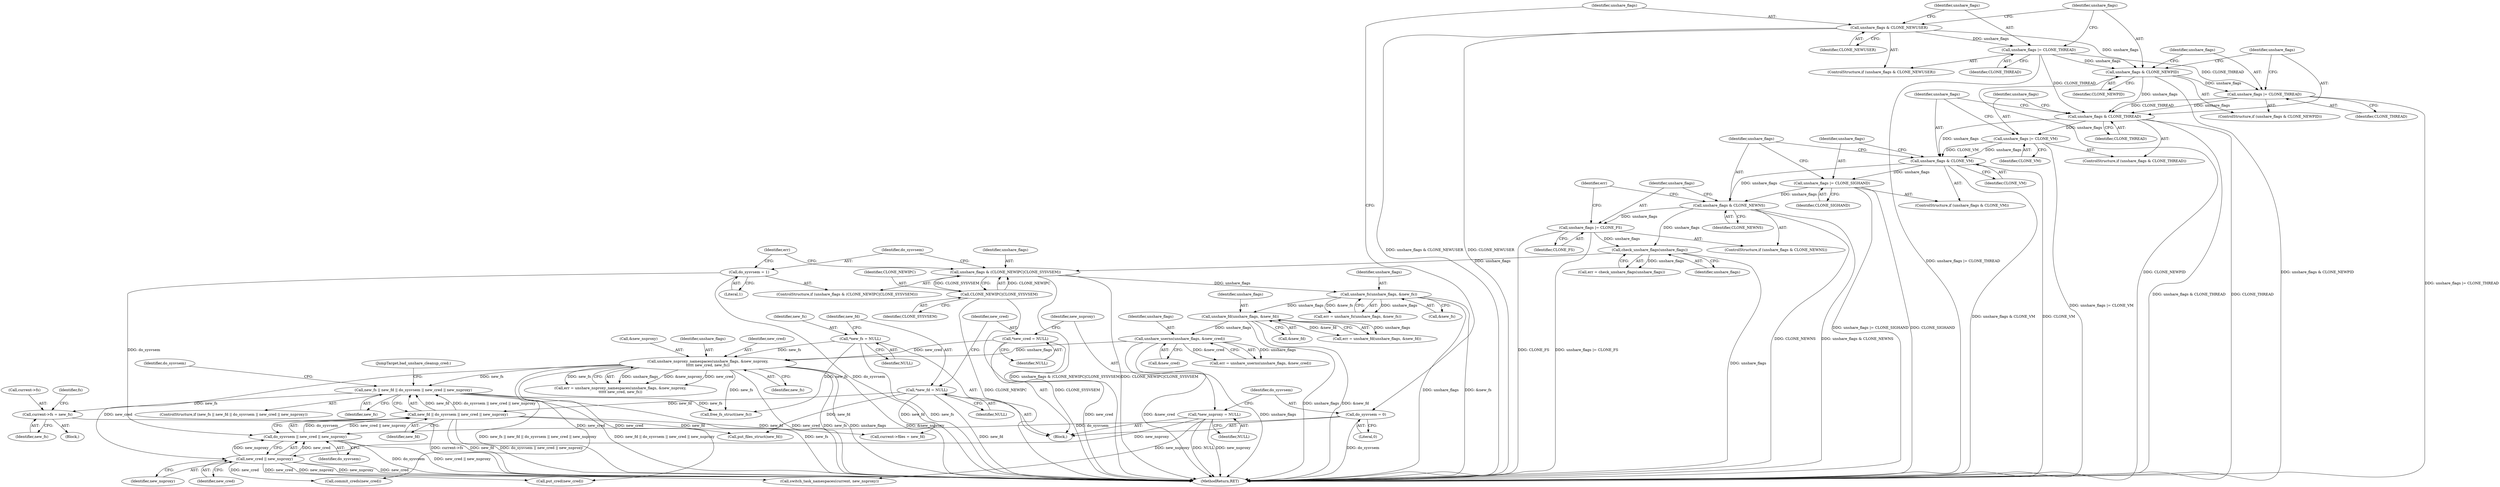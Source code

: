 digraph "0_linux_e66eded8309ebf679d3d3c1f5820d1f2ca332c71@pointer" {
"1000261" [label="(Call,current->fs = new_fs)"];
"1000226" [label="(Call,new_fs || new_fd || do_sysvsem || new_cred || new_nsproxy)"];
"1000216" [label="(Call,unshare_nsproxy_namespaces(unshare_flags, &new_nsproxy,\n\t\t\t\t\t new_cred, new_fs))"];
"1000207" [label="(Call,unshare_userns(unshare_flags, &new_cred))"];
"1000198" [label="(Call,unshare_fd(unshare_flags, &new_fd))"];
"1000189" [label="(Call,unshare_fs(unshare_flags, &new_fs))"];
"1000179" [label="(Call,unshare_flags & (CLONE_NEWIPC|CLONE_SYSVSEM))"];
"1000173" [label="(Call,check_unshare_flags(unshare_flags))"];
"1000168" [label="(Call,unshare_flags |= CLONE_FS)"];
"1000165" [label="(Call,unshare_flags & CLONE_NEWNS)"];
"1000158" [label="(Call,unshare_flags & CLONE_VM)"];
"1000151" [label="(Call,unshare_flags & CLONE_THREAD)"];
"1000147" [label="(Call,unshare_flags |= CLONE_THREAD)"];
"1000144" [label="(Call,unshare_flags & CLONE_NEWPID)"];
"1000140" [label="(Call,unshare_flags |= CLONE_THREAD)"];
"1000137" [label="(Call,unshare_flags & CLONE_NEWUSER)"];
"1000154" [label="(Call,unshare_flags |= CLONE_VM)"];
"1000161" [label="(Call,unshare_flags |= CLONE_SIGHAND)"];
"1000181" [label="(Call,CLONE_NEWIPC|CLONE_SYSVSEM)"];
"1000124" [label="(Call,*new_cred = NULL)"];
"1000115" [label="(Call,*new_fs = NULL)"];
"1000228" [label="(Call,new_fd || do_sysvsem || new_cred || new_nsproxy)"];
"1000120" [label="(Call,*new_fd = NULL)"];
"1000230" [label="(Call,do_sysvsem || new_cred || new_nsproxy)"];
"1000184" [label="(Call,do_sysvsem = 1)"];
"1000132" [label="(Call,do_sysvsem = 0)"];
"1000232" [label="(Call,new_cred || new_nsproxy)"];
"1000128" [label="(Call,*new_nsproxy = NULL)"];
"1000228" [label="(Call,new_fd || do_sysvsem || new_cred || new_nsproxy)"];
"1000180" [label="(Identifier,unshare_flags)"];
"1000142" [label="(Identifier,CLONE_THREAD)"];
"1000140" [label="(Call,unshare_flags |= CLONE_THREAD)"];
"1000153" [label="(Identifier,CLONE_THREAD)"];
"1000155" [label="(Identifier,unshare_flags)"];
"1000150" [label="(ControlStructure,if (unshare_flags & CLONE_THREAD))"];
"1000317" [label="(Call,put_files_struct(new_fd))"];
"1000216" [label="(Call,unshare_nsproxy_namespaces(unshare_flags, &new_nsproxy,\n\t\t\t\t\t new_cred, new_fs))"];
"1000169" [label="(Identifier,unshare_flags)"];
"1000112" [label="(Block,)"];
"1000198" [label="(Call,unshare_fd(unshare_flags, &new_fd))"];
"1000145" [label="(Identifier,unshare_flags)"];
"1000189" [label="(Call,unshare_fs(unshare_flags, &new_fs))"];
"1000217" [label="(Identifier,unshare_flags)"];
"1000166" [label="(Identifier,unshare_flags)"];
"1000181" [label="(Call,CLONE_NEWIPC|CLONE_SYSVSEM)"];
"1000121" [label="(Identifier,new_fd)"];
"1000182" [label="(Identifier,CLONE_NEWIPC)"];
"1000226" [label="(Call,new_fs || new_fd || do_sysvsem || new_cred || new_nsproxy)"];
"1000141" [label="(Identifier,unshare_flags)"];
"1000162" [label="(Identifier,unshare_flags)"];
"1000183" [label="(Identifier,CLONE_SYSVSEM)"];
"1000156" [label="(Identifier,CLONE_VM)"];
"1000163" [label="(Identifier,CLONE_SIGHAND)"];
"1000265" [label="(Identifier,new_fs)"];
"1000261" [label="(Call,current->fs = new_fs)"];
"1000312" [label="(Call,put_cred(new_cred))"];
"1000129" [label="(Identifier,new_nsproxy)"];
"1000233" [label="(Identifier,new_cred)"];
"1000147" [label="(Call,unshare_flags |= CLONE_THREAD)"];
"1000232" [label="(Call,new_cred || new_nsproxy)"];
"1000209" [label="(Call,&new_cred)"];
"1000185" [label="(Identifier,do_sysvsem)"];
"1000229" [label="(Identifier,new_fd)"];
"1000134" [label="(Literal,0)"];
"1000220" [label="(Identifier,new_cred)"];
"1000128" [label="(Call,*new_nsproxy = NULL)"];
"1000152" [label="(Identifier,unshare_flags)"];
"1000207" [label="(Call,unshare_userns(unshare_flags, &new_cred))"];
"1000126" [label="(Identifier,NULL)"];
"1000199" [label="(Identifier,unshare_flags)"];
"1000132" [label="(Call,do_sysvsem = 0)"];
"1000158" [label="(Call,unshare_flags & CLONE_VM)"];
"1000116" [label="(Identifier,new_fs)"];
"1000214" [label="(Call,err = unshare_nsproxy_namespaces(unshare_flags, &new_nsproxy,\n\t\t\t\t\t new_cred, new_fs))"];
"1000137" [label="(Call,unshare_flags & CLONE_NEWUSER)"];
"1000234" [label="(Identifier,new_nsproxy)"];
"1000269" [label="(Identifier,fs)"];
"1000191" [label="(Call,&new_fs)"];
"1000171" [label="(Call,err = check_unshare_flags(unshare_flags))"];
"1000188" [label="(Identifier,err)"];
"1000250" [label="(Block,)"];
"1000143" [label="(ControlStructure,if (unshare_flags & CLONE_NEWPID))"];
"1000262" [label="(Call,current->fs)"];
"1000327" [label="(MethodReturn,RET)"];
"1000154" [label="(Call,unshare_flags |= CLONE_VM)"];
"1000117" [label="(Identifier,NULL)"];
"1000138" [label="(Identifier,unshare_flags)"];
"1000237" [label="(Identifier,do_sysvsem)"];
"1000173" [label="(Call,check_unshare_flags(unshare_flags))"];
"1000170" [label="(Identifier,CLONE_FS)"];
"1000151" [label="(Call,unshare_flags & CLONE_THREAD)"];
"1000164" [label="(ControlStructure,if (unshare_flags & CLONE_NEWNS))"];
"1000165" [label="(Call,unshare_flags & CLONE_NEWNS)"];
"1000309" [label="(JumpTarget,bad_unshare_cleanup_cred:)"];
"1000149" [label="(Identifier,CLONE_THREAD)"];
"1000122" [label="(Identifier,NULL)"];
"1000187" [label="(Call,err = unshare_fs(unshare_flags, &new_fs))"];
"1000196" [label="(Call,err = unshare_fd(unshare_flags, &new_fd))"];
"1000225" [label="(ControlStructure,if (new_fs || new_fd || do_sysvsem || new_cred || new_nsproxy))"];
"1000304" [label="(Call,commit_creds(new_cred))"];
"1000231" [label="(Identifier,do_sysvsem)"];
"1000167" [label="(Identifier,CLONE_NEWNS)"];
"1000148" [label="(Identifier,unshare_flags)"];
"1000146" [label="(Identifier,CLONE_NEWPID)"];
"1000243" [label="(Call,switch_task_namespaces(current, new_nsproxy))"];
"1000291" [label="(Call,current->files = new_fd)"];
"1000190" [label="(Identifier,unshare_flags)"];
"1000124" [label="(Call,*new_cred = NULL)"];
"1000144" [label="(Call,unshare_flags & CLONE_NEWPID)"];
"1000157" [label="(ControlStructure,if (unshare_flags & CLONE_VM))"];
"1000200" [label="(Call,&new_fd)"];
"1000168" [label="(Call,unshare_flags |= CLONE_FS)"];
"1000115" [label="(Call,*new_fs = NULL)"];
"1000227" [label="(Identifier,new_fs)"];
"1000186" [label="(Literal,1)"];
"1000136" [label="(ControlStructure,if (unshare_flags & CLONE_NEWUSER))"];
"1000161" [label="(Call,unshare_flags |= CLONE_SIGHAND)"];
"1000160" [label="(Identifier,CLONE_VM)"];
"1000174" [label="(Identifier,unshare_flags)"];
"1000133" [label="(Identifier,do_sysvsem)"];
"1000221" [label="(Identifier,new_fs)"];
"1000230" [label="(Call,do_sysvsem || new_cred || new_nsproxy)"];
"1000184" [label="(Call,do_sysvsem = 1)"];
"1000178" [label="(ControlStructure,if (unshare_flags & (CLONE_NEWIPC|CLONE_SYSVSEM)))"];
"1000125" [label="(Identifier,new_cred)"];
"1000139" [label="(Identifier,CLONE_NEWUSER)"];
"1000120" [label="(Call,*new_fd = NULL)"];
"1000322" [label="(Call,free_fs_struct(new_fs))"];
"1000130" [label="(Identifier,NULL)"];
"1000159" [label="(Identifier,unshare_flags)"];
"1000208" [label="(Identifier,unshare_flags)"];
"1000218" [label="(Call,&new_nsproxy)"];
"1000179" [label="(Call,unshare_flags & (CLONE_NEWIPC|CLONE_SYSVSEM))"];
"1000205" [label="(Call,err = unshare_userns(unshare_flags, &new_cred))"];
"1000172" [label="(Identifier,err)"];
"1000261" -> "1000250"  [label="AST: "];
"1000261" -> "1000265"  [label="CFG: "];
"1000262" -> "1000261"  [label="AST: "];
"1000265" -> "1000261"  [label="AST: "];
"1000269" -> "1000261"  [label="CFG: "];
"1000261" -> "1000327"  [label="DDG: current->fs"];
"1000226" -> "1000261"  [label="DDG: new_fs"];
"1000226" -> "1000225"  [label="AST: "];
"1000226" -> "1000227"  [label="CFG: "];
"1000226" -> "1000228"  [label="CFG: "];
"1000227" -> "1000226"  [label="AST: "];
"1000228" -> "1000226"  [label="AST: "];
"1000237" -> "1000226"  [label="CFG: "];
"1000309" -> "1000226"  [label="CFG: "];
"1000226" -> "1000327"  [label="DDG: new_fs"];
"1000226" -> "1000327"  [label="DDG: new_fs || new_fd || do_sysvsem || new_cred || new_nsproxy"];
"1000226" -> "1000327"  [label="DDG: new_fd || do_sysvsem || new_cred || new_nsproxy"];
"1000216" -> "1000226"  [label="DDG: new_fs"];
"1000228" -> "1000226"  [label="DDG: new_fd"];
"1000228" -> "1000226"  [label="DDG: do_sysvsem || new_cred || new_nsproxy"];
"1000226" -> "1000322"  [label="DDG: new_fs"];
"1000216" -> "1000214"  [label="AST: "];
"1000216" -> "1000221"  [label="CFG: "];
"1000217" -> "1000216"  [label="AST: "];
"1000218" -> "1000216"  [label="AST: "];
"1000220" -> "1000216"  [label="AST: "];
"1000221" -> "1000216"  [label="AST: "];
"1000214" -> "1000216"  [label="CFG: "];
"1000216" -> "1000327"  [label="DDG: new_fs"];
"1000216" -> "1000327"  [label="DDG: unshare_flags"];
"1000216" -> "1000327"  [label="DDG: &new_nsproxy"];
"1000216" -> "1000327"  [label="DDG: new_cred"];
"1000216" -> "1000214"  [label="DDG: unshare_flags"];
"1000216" -> "1000214"  [label="DDG: &new_nsproxy"];
"1000216" -> "1000214"  [label="DDG: new_cred"];
"1000216" -> "1000214"  [label="DDG: new_fs"];
"1000207" -> "1000216"  [label="DDG: unshare_flags"];
"1000124" -> "1000216"  [label="DDG: new_cred"];
"1000115" -> "1000216"  [label="DDG: new_fs"];
"1000216" -> "1000232"  [label="DDG: new_cred"];
"1000216" -> "1000304"  [label="DDG: new_cred"];
"1000216" -> "1000312"  [label="DDG: new_cred"];
"1000216" -> "1000322"  [label="DDG: new_fs"];
"1000207" -> "1000205"  [label="AST: "];
"1000207" -> "1000209"  [label="CFG: "];
"1000208" -> "1000207"  [label="AST: "];
"1000209" -> "1000207"  [label="AST: "];
"1000205" -> "1000207"  [label="CFG: "];
"1000207" -> "1000327"  [label="DDG: &new_cred"];
"1000207" -> "1000327"  [label="DDG: unshare_flags"];
"1000207" -> "1000205"  [label="DDG: unshare_flags"];
"1000207" -> "1000205"  [label="DDG: &new_cred"];
"1000198" -> "1000207"  [label="DDG: unshare_flags"];
"1000198" -> "1000196"  [label="AST: "];
"1000198" -> "1000200"  [label="CFG: "];
"1000199" -> "1000198"  [label="AST: "];
"1000200" -> "1000198"  [label="AST: "];
"1000196" -> "1000198"  [label="CFG: "];
"1000198" -> "1000327"  [label="DDG: &new_fd"];
"1000198" -> "1000327"  [label="DDG: unshare_flags"];
"1000198" -> "1000196"  [label="DDG: unshare_flags"];
"1000198" -> "1000196"  [label="DDG: &new_fd"];
"1000189" -> "1000198"  [label="DDG: unshare_flags"];
"1000189" -> "1000187"  [label="AST: "];
"1000189" -> "1000191"  [label="CFG: "];
"1000190" -> "1000189"  [label="AST: "];
"1000191" -> "1000189"  [label="AST: "];
"1000187" -> "1000189"  [label="CFG: "];
"1000189" -> "1000327"  [label="DDG: unshare_flags"];
"1000189" -> "1000327"  [label="DDG: &new_fs"];
"1000189" -> "1000187"  [label="DDG: unshare_flags"];
"1000189" -> "1000187"  [label="DDG: &new_fs"];
"1000179" -> "1000189"  [label="DDG: unshare_flags"];
"1000179" -> "1000178"  [label="AST: "];
"1000179" -> "1000181"  [label="CFG: "];
"1000180" -> "1000179"  [label="AST: "];
"1000181" -> "1000179"  [label="AST: "];
"1000185" -> "1000179"  [label="CFG: "];
"1000188" -> "1000179"  [label="CFG: "];
"1000179" -> "1000327"  [label="DDG: unshare_flags & (CLONE_NEWIPC|CLONE_SYSVSEM)"];
"1000179" -> "1000327"  [label="DDG: CLONE_NEWIPC|CLONE_SYSVSEM"];
"1000173" -> "1000179"  [label="DDG: unshare_flags"];
"1000181" -> "1000179"  [label="DDG: CLONE_NEWIPC"];
"1000181" -> "1000179"  [label="DDG: CLONE_SYSVSEM"];
"1000173" -> "1000171"  [label="AST: "];
"1000173" -> "1000174"  [label="CFG: "];
"1000174" -> "1000173"  [label="AST: "];
"1000171" -> "1000173"  [label="CFG: "];
"1000173" -> "1000327"  [label="DDG: unshare_flags"];
"1000173" -> "1000171"  [label="DDG: unshare_flags"];
"1000168" -> "1000173"  [label="DDG: unshare_flags"];
"1000165" -> "1000173"  [label="DDG: unshare_flags"];
"1000168" -> "1000164"  [label="AST: "];
"1000168" -> "1000170"  [label="CFG: "];
"1000169" -> "1000168"  [label="AST: "];
"1000170" -> "1000168"  [label="AST: "];
"1000172" -> "1000168"  [label="CFG: "];
"1000168" -> "1000327"  [label="DDG: unshare_flags |= CLONE_FS"];
"1000168" -> "1000327"  [label="DDG: CLONE_FS"];
"1000165" -> "1000168"  [label="DDG: unshare_flags"];
"1000165" -> "1000164"  [label="AST: "];
"1000165" -> "1000167"  [label="CFG: "];
"1000166" -> "1000165"  [label="AST: "];
"1000167" -> "1000165"  [label="AST: "];
"1000169" -> "1000165"  [label="CFG: "];
"1000172" -> "1000165"  [label="CFG: "];
"1000165" -> "1000327"  [label="DDG: CLONE_NEWNS"];
"1000165" -> "1000327"  [label="DDG: unshare_flags & CLONE_NEWNS"];
"1000158" -> "1000165"  [label="DDG: unshare_flags"];
"1000161" -> "1000165"  [label="DDG: unshare_flags"];
"1000158" -> "1000157"  [label="AST: "];
"1000158" -> "1000160"  [label="CFG: "];
"1000159" -> "1000158"  [label="AST: "];
"1000160" -> "1000158"  [label="AST: "];
"1000162" -> "1000158"  [label="CFG: "];
"1000166" -> "1000158"  [label="CFG: "];
"1000158" -> "1000327"  [label="DDG: CLONE_VM"];
"1000158" -> "1000327"  [label="DDG: unshare_flags & CLONE_VM"];
"1000151" -> "1000158"  [label="DDG: unshare_flags"];
"1000154" -> "1000158"  [label="DDG: unshare_flags"];
"1000154" -> "1000158"  [label="DDG: CLONE_VM"];
"1000158" -> "1000161"  [label="DDG: unshare_flags"];
"1000151" -> "1000150"  [label="AST: "];
"1000151" -> "1000153"  [label="CFG: "];
"1000152" -> "1000151"  [label="AST: "];
"1000153" -> "1000151"  [label="AST: "];
"1000155" -> "1000151"  [label="CFG: "];
"1000159" -> "1000151"  [label="CFG: "];
"1000151" -> "1000327"  [label="DDG: unshare_flags & CLONE_THREAD"];
"1000151" -> "1000327"  [label="DDG: CLONE_THREAD"];
"1000147" -> "1000151"  [label="DDG: unshare_flags"];
"1000147" -> "1000151"  [label="DDG: CLONE_THREAD"];
"1000144" -> "1000151"  [label="DDG: unshare_flags"];
"1000140" -> "1000151"  [label="DDG: CLONE_THREAD"];
"1000151" -> "1000154"  [label="DDG: unshare_flags"];
"1000147" -> "1000143"  [label="AST: "];
"1000147" -> "1000149"  [label="CFG: "];
"1000148" -> "1000147"  [label="AST: "];
"1000149" -> "1000147"  [label="AST: "];
"1000152" -> "1000147"  [label="CFG: "];
"1000147" -> "1000327"  [label="DDG: unshare_flags |= CLONE_THREAD"];
"1000144" -> "1000147"  [label="DDG: unshare_flags"];
"1000140" -> "1000147"  [label="DDG: CLONE_THREAD"];
"1000144" -> "1000143"  [label="AST: "];
"1000144" -> "1000146"  [label="CFG: "];
"1000145" -> "1000144"  [label="AST: "];
"1000146" -> "1000144"  [label="AST: "];
"1000148" -> "1000144"  [label="CFG: "];
"1000152" -> "1000144"  [label="CFG: "];
"1000144" -> "1000327"  [label="DDG: unshare_flags & CLONE_NEWPID"];
"1000144" -> "1000327"  [label="DDG: CLONE_NEWPID"];
"1000140" -> "1000144"  [label="DDG: unshare_flags"];
"1000137" -> "1000144"  [label="DDG: unshare_flags"];
"1000140" -> "1000136"  [label="AST: "];
"1000140" -> "1000142"  [label="CFG: "];
"1000141" -> "1000140"  [label="AST: "];
"1000142" -> "1000140"  [label="AST: "];
"1000145" -> "1000140"  [label="CFG: "];
"1000140" -> "1000327"  [label="DDG: unshare_flags |= CLONE_THREAD"];
"1000137" -> "1000140"  [label="DDG: unshare_flags"];
"1000137" -> "1000136"  [label="AST: "];
"1000137" -> "1000139"  [label="CFG: "];
"1000138" -> "1000137"  [label="AST: "];
"1000139" -> "1000137"  [label="AST: "];
"1000141" -> "1000137"  [label="CFG: "];
"1000145" -> "1000137"  [label="CFG: "];
"1000137" -> "1000327"  [label="DDG: CLONE_NEWUSER"];
"1000137" -> "1000327"  [label="DDG: unshare_flags & CLONE_NEWUSER"];
"1000154" -> "1000150"  [label="AST: "];
"1000154" -> "1000156"  [label="CFG: "];
"1000155" -> "1000154"  [label="AST: "];
"1000156" -> "1000154"  [label="AST: "];
"1000159" -> "1000154"  [label="CFG: "];
"1000154" -> "1000327"  [label="DDG: unshare_flags |= CLONE_VM"];
"1000161" -> "1000157"  [label="AST: "];
"1000161" -> "1000163"  [label="CFG: "];
"1000162" -> "1000161"  [label="AST: "];
"1000163" -> "1000161"  [label="AST: "];
"1000166" -> "1000161"  [label="CFG: "];
"1000161" -> "1000327"  [label="DDG: CLONE_SIGHAND"];
"1000161" -> "1000327"  [label="DDG: unshare_flags |= CLONE_SIGHAND"];
"1000181" -> "1000183"  [label="CFG: "];
"1000182" -> "1000181"  [label="AST: "];
"1000183" -> "1000181"  [label="AST: "];
"1000181" -> "1000327"  [label="DDG: CLONE_NEWIPC"];
"1000181" -> "1000327"  [label="DDG: CLONE_SYSVSEM"];
"1000124" -> "1000112"  [label="AST: "];
"1000124" -> "1000126"  [label="CFG: "];
"1000125" -> "1000124"  [label="AST: "];
"1000126" -> "1000124"  [label="AST: "];
"1000129" -> "1000124"  [label="CFG: "];
"1000124" -> "1000327"  [label="DDG: new_cred"];
"1000115" -> "1000112"  [label="AST: "];
"1000115" -> "1000117"  [label="CFG: "];
"1000116" -> "1000115"  [label="AST: "];
"1000117" -> "1000115"  [label="AST: "];
"1000121" -> "1000115"  [label="CFG: "];
"1000115" -> "1000327"  [label="DDG: new_fs"];
"1000115" -> "1000322"  [label="DDG: new_fs"];
"1000228" -> "1000229"  [label="CFG: "];
"1000228" -> "1000230"  [label="CFG: "];
"1000229" -> "1000228"  [label="AST: "];
"1000230" -> "1000228"  [label="AST: "];
"1000228" -> "1000327"  [label="DDG: new_fd"];
"1000228" -> "1000327"  [label="DDG: do_sysvsem || new_cred || new_nsproxy"];
"1000120" -> "1000228"  [label="DDG: new_fd"];
"1000230" -> "1000228"  [label="DDG: do_sysvsem"];
"1000230" -> "1000228"  [label="DDG: new_cred || new_nsproxy"];
"1000228" -> "1000291"  [label="DDG: new_fd"];
"1000228" -> "1000317"  [label="DDG: new_fd"];
"1000120" -> "1000112"  [label="AST: "];
"1000120" -> "1000122"  [label="CFG: "];
"1000121" -> "1000120"  [label="AST: "];
"1000122" -> "1000120"  [label="AST: "];
"1000125" -> "1000120"  [label="CFG: "];
"1000120" -> "1000327"  [label="DDG: new_fd"];
"1000120" -> "1000291"  [label="DDG: new_fd"];
"1000120" -> "1000317"  [label="DDG: new_fd"];
"1000230" -> "1000231"  [label="CFG: "];
"1000230" -> "1000232"  [label="CFG: "];
"1000231" -> "1000230"  [label="AST: "];
"1000232" -> "1000230"  [label="AST: "];
"1000230" -> "1000327"  [label="DDG: do_sysvsem"];
"1000230" -> "1000327"  [label="DDG: new_cred || new_nsproxy"];
"1000184" -> "1000230"  [label="DDG: do_sysvsem"];
"1000132" -> "1000230"  [label="DDG: do_sysvsem"];
"1000232" -> "1000230"  [label="DDG: new_cred"];
"1000232" -> "1000230"  [label="DDG: new_nsproxy"];
"1000184" -> "1000178"  [label="AST: "];
"1000184" -> "1000186"  [label="CFG: "];
"1000185" -> "1000184"  [label="AST: "];
"1000186" -> "1000184"  [label="AST: "];
"1000188" -> "1000184"  [label="CFG: "];
"1000184" -> "1000327"  [label="DDG: do_sysvsem"];
"1000132" -> "1000112"  [label="AST: "];
"1000132" -> "1000134"  [label="CFG: "];
"1000133" -> "1000132"  [label="AST: "];
"1000134" -> "1000132"  [label="AST: "];
"1000138" -> "1000132"  [label="CFG: "];
"1000132" -> "1000327"  [label="DDG: do_sysvsem"];
"1000232" -> "1000233"  [label="CFG: "];
"1000232" -> "1000234"  [label="CFG: "];
"1000233" -> "1000232"  [label="AST: "];
"1000234" -> "1000232"  [label="AST: "];
"1000232" -> "1000327"  [label="DDG: new_cred"];
"1000232" -> "1000327"  [label="DDG: new_nsproxy"];
"1000128" -> "1000232"  [label="DDG: new_nsproxy"];
"1000232" -> "1000243"  [label="DDG: new_nsproxy"];
"1000232" -> "1000304"  [label="DDG: new_cred"];
"1000232" -> "1000312"  [label="DDG: new_cred"];
"1000128" -> "1000112"  [label="AST: "];
"1000128" -> "1000130"  [label="CFG: "];
"1000129" -> "1000128"  [label="AST: "];
"1000130" -> "1000128"  [label="AST: "];
"1000133" -> "1000128"  [label="CFG: "];
"1000128" -> "1000327"  [label="DDG: NULL"];
"1000128" -> "1000327"  [label="DDG: new_nsproxy"];
"1000128" -> "1000243"  [label="DDG: new_nsproxy"];
}
